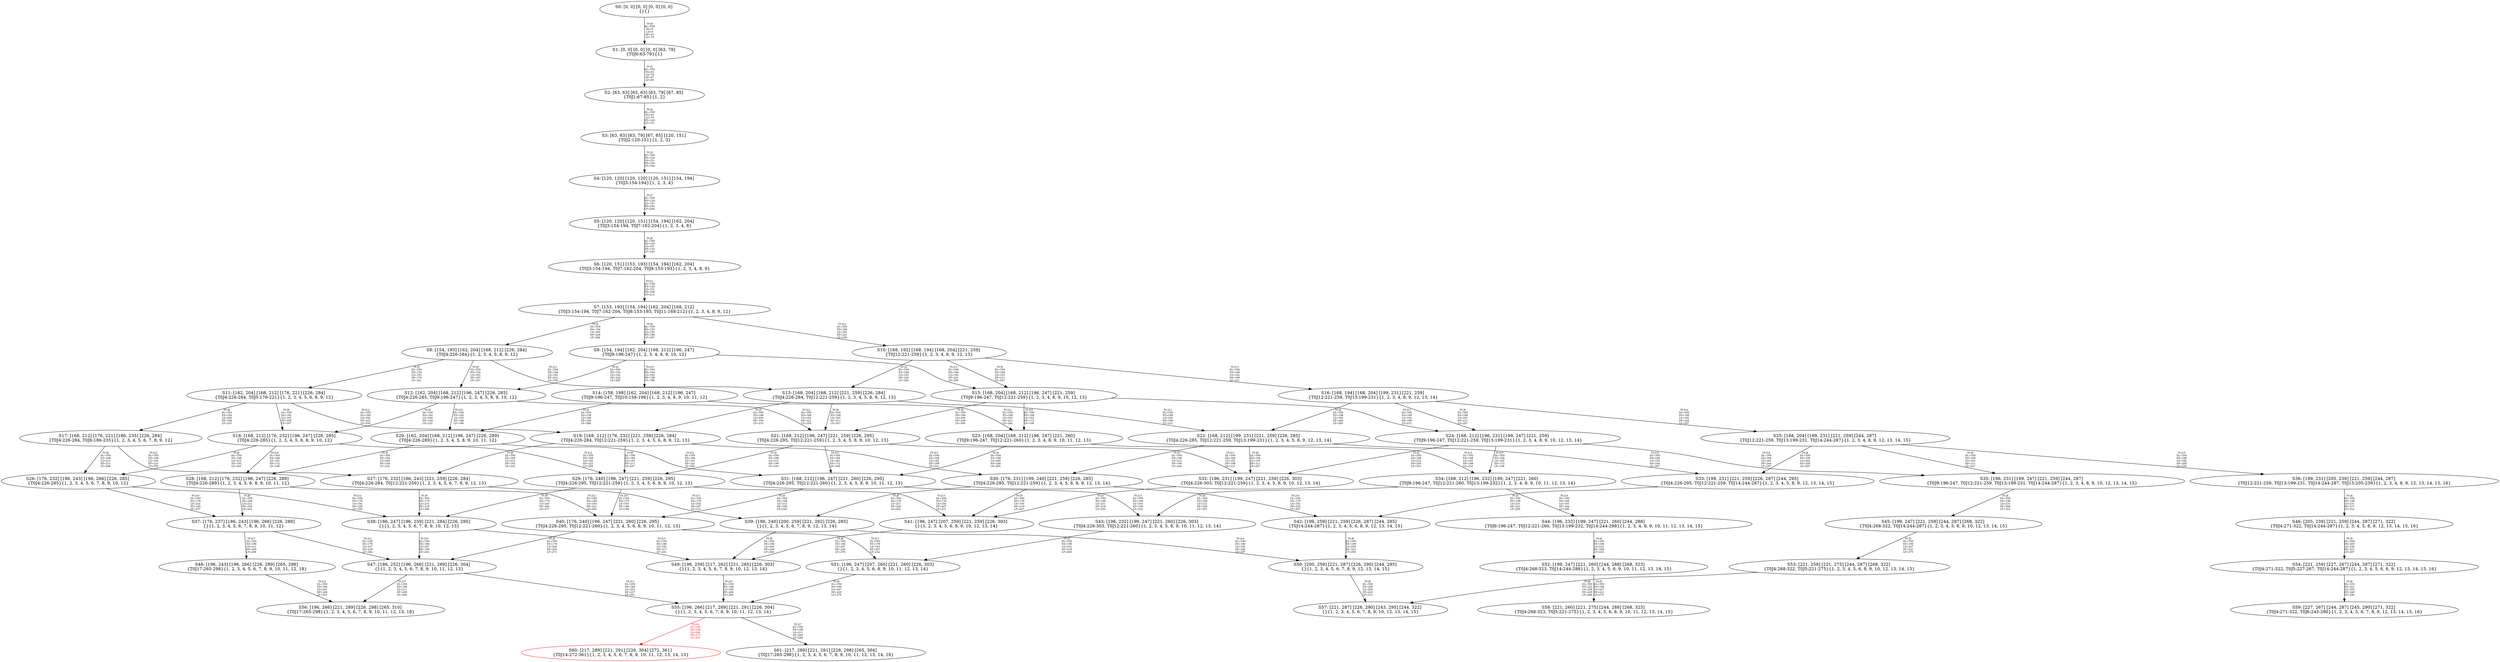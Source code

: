 digraph {
	S0[label="S0: [0, 0] [0, 0] [0, 0] [0, 0] \n{}{}"];
	S1[label="S1: [0, 0] [0, 0] [0, 0] [63, 79] \n{T0J0:63-79}{1}"];
	S2[label="S2: [63, 63] [63, 63] [63, 79] [67, 85] \n{T0J1:67-85}{1, 2}"];
	S3[label="S3: [63, 63] [63, 79] [67, 85] [120, 151] \n{T0J2:120-151}{1, 2, 3}"];
	S4[label="S4: [120, 120] [120, 120] [120, 151] [154, 194] \n{T0J3:154-194}{1, 2, 3, 4}"];
	S5[label="S5: [120, 120] [120, 151] [154, 194] [162, 204] \n{T0J3:154-194, T0J7:162-204}{1, 2, 3, 4, 8}"];
	S6[label="S6: [120, 151] [153, 193] [154, 194] [162, 204] \n{T0J3:154-194, T0J7:162-204, T0J8:153-193}{1, 2, 3, 4, 8, 9}"];
	S7[label="S7: [153, 193] [154, 194] [162, 204] [168, 212] \n{T0J3:154-194, T0J7:162-204, T0J8:153-193, T0J11:168-212}{1, 2, 3, 4, 8, 9, 12}"];
	S8[label="S8: [154, 193] [162, 204] [168, 212] [226, 284] \n{T0J4:226-284}{1, 2, 3, 4, 5, 8, 9, 12}"];
	S9[label="S9: [154, 194] [162, 204] [168, 212] [196, 247] \n{T0J9:196-247}{1, 2, 3, 4, 8, 9, 10, 12}"];
	S10[label="S10: [168, 192] [168, 194] [168, 204] [221, 259] \n{T0J12:221-259}{1, 2, 3, 4, 8, 9, 12, 13}"];
	S11[label="S11: [162, 204] [168, 212] [176, 221] [226, 284] \n{T0J4:226-284, T0J5:176-221}{1, 2, 3, 4, 5, 6, 8, 9, 12}"];
	S12[label="S12: [162, 204] [168, 212] [196, 247] [226, 285] \n{T0J4:226-285, T0J9:196-247}{1, 2, 3, 4, 5, 8, 9, 10, 12}"];
	S13[label="S13: [168, 204] [168, 212] [221, 259] [226, 284] \n{T0J4:226-284, T0J12:221-259}{1, 2, 3, 4, 5, 8, 9, 12, 13}"];
	S14[label="S14: [158, 198] [162, 204] [168, 212] [196, 247] \n{T0J9:196-247, T0J10:158-198}{1, 2, 3, 4, 8, 9, 10, 11, 12}"];
	S15[label="S15: [168, 204] [168, 212] [196, 247] [221, 259] \n{T0J9:196-247, T0J12:221-259}{1, 2, 3, 4, 8, 9, 10, 12, 13}"];
	S16[label="S16: [168, 194] [168, 204] [199, 231] [221, 259] \n{T0J12:221-259, T0J13:199-231}{1, 2, 3, 4, 8, 9, 12, 13, 14}"];
	S17[label="S17: [168, 212] [176, 221] [186, 235] [226, 284] \n{T0J4:226-284, T0J6:186-235}{1, 2, 3, 4, 5, 6, 7, 8, 9, 12}"];
	S18[label="S18: [168, 212] [176, 232] [196, 247] [226, 285] \n{T0J4:226-285}{1, 2, 3, 4, 5, 6, 8, 9, 10, 12}"];
	S19[label="S19: [168, 212] [176, 232] [221, 259] [226, 284] \n{T0J4:226-284, T0J12:221-259}{1, 2, 3, 4, 5, 6, 8, 9, 12, 13}"];
	S20[label="S20: [162, 204] [168, 212] [196, 247] [226, 289] \n{T0J4:226-289}{1, 2, 3, 4, 5, 8, 9, 10, 11, 12}"];
	S21[label="S21: [168, 212] [196, 247] [221, 259] [226, 295] \n{T0J4:226-295, T0J12:221-259}{1, 2, 3, 4, 5, 8, 9, 10, 12, 13}"];
	S22[label="S22: [168, 212] [199, 231] [221, 259] [226, 285] \n{T0J4:226-285, T0J12:221-259, T0J13:199-231}{1, 2, 3, 4, 5, 8, 9, 12, 13, 14}"];
	S23[label="S23: [168, 204] [168, 212] [196, 247] [221, 260] \n{T0J9:196-247, T0J12:221-260}{1, 2, 3, 4, 8, 9, 10, 11, 12, 13}"];
	S24[label="S24: [168, 212] [196, 231] [199, 247] [221, 259] \n{T0J9:196-247, T0J12:221-259, T0J13:199-231}{1, 2, 3, 4, 8, 9, 10, 12, 13, 14}"];
	S25[label="S25: [168, 204] [199, 231] [221, 259] [244, 287] \n{T0J12:221-259, T0J13:199-231, T0J14:244-287}{1, 2, 3, 4, 8, 9, 12, 13, 14, 15}"];
	S26[label="S26: [176, 232] [186, 243] [196, 266] [226, 285] \n{T0J4:226-285}{1, 2, 3, 4, 5, 6, 7, 8, 9, 10, 12}"];
	S27[label="S27: [176, 232] [186, 243] [221, 259] [226, 284] \n{T0J4:226-284, T0J12:221-259}{1, 2, 3, 4, 5, 6, 7, 8, 9, 12, 13}"];
	S28[label="S28: [168, 212] [176, 232] [196, 247] [226, 289] \n{T0J4:226-289}{1, 2, 3, 4, 5, 6, 8, 9, 10, 11, 12}"];
	S29[label="S29: [176, 240] [196, 247] [221, 259] [226, 295] \n{T0J4:226-295, T0J12:221-259}{1, 2, 3, 4, 5, 6, 8, 9, 10, 12, 13}"];
	S30[label="S30: [176, 231] [199, 240] [221, 259] [226, 285] \n{T0J4:226-285, T0J12:221-259}{1, 2, 3, 4, 5, 6, 8, 9, 12, 13, 14}"];
	S31[label="S31: [168, 212] [196, 247] [221, 260] [226, 295] \n{T0J4:226-295, T0J12:221-260}{1, 2, 3, 4, 5, 8, 9, 10, 11, 12, 13}"];
	S32[label="S32: [196, 231] [199, 247] [221, 259] [226, 303] \n{T0J4:226-303, T0J12:221-259}{1, 2, 3, 4, 5, 8, 9, 10, 12, 13, 14}"];
	S33[label="S33: [199, 231] [221, 259] [226, 287] [244, 295] \n{T0J4:226-295, T0J12:221-259, T0J14:244-287}{1, 2, 3, 4, 5, 8, 9, 12, 13, 14, 15}"];
	S34[label="S34: [168, 212] [196, 232] [199, 247] [221, 260] \n{T0J9:196-247, T0J12:221-260, T0J13:199-232}{1, 2, 3, 4, 8, 9, 10, 11, 12, 13, 14}"];
	S35[label="S35: [196, 231] [199, 247] [221, 259] [244, 287] \n{T0J9:196-247, T0J12:221-259, T0J13:199-231, T0J14:244-287}{1, 2, 3, 4, 8, 9, 10, 12, 13, 14, 15}"];
	S36[label="S36: [199, 231] [205, 239] [221, 259] [244, 287] \n{T0J12:221-259, T0J13:199-231, T0J14:244-287, T0J15:205-239}{1, 2, 3, 4, 8, 9, 12, 13, 14, 15, 16}"];
	S37[label="S37: [176, 237] [186, 243] [196, 266] [226, 289] \n{}{1, 2, 3, 4, 5, 6, 7, 8, 9, 10, 11, 12}"];
	S38[label="S38: [186, 247] [196, 259] [221, 284] [226, 295] \n{}{1, 2, 3, 4, 5, 6, 7, 8, 9, 10, 12, 13}"];
	S39[label="S39: [186, 240] [200, 259] [221, 262] [226, 285] \n{}{1, 2, 3, 4, 5, 6, 7, 8, 9, 12, 13, 14}"];
	S40[label="S40: [176, 240] [196, 247] [221, 260] [226, 295] \n{T0J4:226-295, T0J12:221-260}{1, 2, 3, 4, 5, 6, 8, 9, 10, 11, 12, 13}"];
	S41[label="S41: [196, 247] [207, 259] [221, 259] [226, 303] \n{}{1, 2, 3, 4, 5, 6, 8, 9, 10, 12, 13, 14}"];
	S42[label="S42: [199, 259] [221, 259] [226, 287] [244, 295] \n{T0J14:244-287}{1, 2, 3, 4, 5, 6, 8, 9, 12, 13, 14, 15}"];
	S43[label="S43: [196, 232] [199, 247] [221, 260] [226, 303] \n{T0J4:226-303, T0J12:221-260}{1, 2, 3, 4, 5, 8, 9, 10, 11, 12, 13, 14}"];
	S44[label="S44: [196, 232] [199, 247] [221, 260] [244, 288] \n{T0J9:196-247, T0J12:221-260, T0J13:199-232, T0J14:244-288}{1, 2, 3, 4, 8, 9, 10, 11, 12, 13, 14, 15}"];
	S45[label="S45: [199, 247] [221, 259] [244, 287] [268, 322] \n{T0J4:268-322, T0J14:244-287}{1, 2, 3, 4, 5, 8, 9, 10, 12, 13, 14, 15}"];
	S46[label="S46: [205, 239] [221, 259] [244, 287] [271, 322] \n{T0J4:271-322, T0J14:244-287}{1, 2, 3, 4, 5, 8, 9, 12, 13, 14, 15, 16}"];
	S47[label="S47: [186, 252] [196, 266] [221, 289] [226, 304] \n{}{1, 2, 3, 4, 5, 6, 7, 8, 9, 10, 11, 12, 13}"];
	S48[label="S48: [196, 243] [196, 266] [226, 289] [265, 298] \n{T0J17:265-298}{1, 2, 3, 4, 5, 6, 7, 8, 9, 10, 11, 12, 18}"];
	S49[label="S49: [196, 259] [217, 262] [221, 285] [226, 303] \n{}{1, 2, 3, 4, 5, 6, 7, 8, 9, 10, 12, 13, 14}"];
	S50[label="S50: [200, 259] [221, 287] [226, 290] [244, 295] \n{}{1, 2, 3, 4, 5, 6, 7, 8, 9, 12, 13, 14, 15}"];
	S51[label="S51: [196, 247] [207, 260] [221, 260] [226, 303] \n{}{1, 2, 3, 4, 5, 6, 8, 9, 10, 11, 12, 13, 14}"];
	S52[label="S52: [199, 247] [221, 260] [244, 288] [268, 323] \n{T0J4:268-323, T0J14:244-288}{1, 2, 3, 4, 5, 8, 9, 10, 11, 12, 13, 14, 15}"];
	S53[label="S53: [221, 259] [221, 275] [244, 287] [268, 322] \n{T0J4:268-322, T0J5:221-275}{1, 2, 3, 4, 5, 6, 8, 9, 10, 12, 13, 14, 15}"];
	S54[label="S54: [221, 259] [227, 267] [244, 287] [271, 322] \n{T0J4:271-322, T0J5:227-267, T0J14:244-287}{1, 2, 3, 4, 5, 6, 8, 9, 12, 13, 14, 15, 16}"];
	S55[label="S55: [196, 266] [217, 289] [221, 291] [226, 304] \n{}{1, 2, 3, 4, 5, 6, 7, 8, 9, 10, 11, 12, 13, 14}"];
	S56[label="S56: [196, 266] [221, 289] [226, 298] [265, 310] \n{T0J17:265-298}{1, 2, 3, 4, 5, 6, 7, 8, 9, 10, 11, 12, 13, 18}"];
	S57[label="S57: [221, 287] [226, 290] [243, 295] [244, 322] \n{}{1, 2, 3, 4, 5, 6, 7, 8, 9, 10, 12, 13, 14, 15}"];
	S58[label="S58: [221, 260] [221, 275] [244, 288] [268, 323] \n{T0J4:268-323, T0J5:221-275}{1, 2, 3, 4, 5, 6, 8, 9, 10, 11, 12, 13, 14, 15}"];
	S59[label="S59: [227, 267] [244, 287] [245, 290] [271, 322] \n{T0J4:271-322, T0J6:245-290}{1, 2, 3, 4, 5, 6, 7, 8, 9, 12, 13, 14, 15, 16}"];
	S60[label="S60: [217, 289] [221, 291] [226, 304] [272, 361] \n{T0J14:272-361}{1, 2, 3, 4, 5, 6, 7, 8, 9, 10, 11, 12, 13, 14, 15}"];
	S61[label="S61: [217, 289] [221, 291] [226, 298] [265, 304] \n{T0J17:265-298}{1, 2, 3, 4, 5, 6, 7, 8, 9, 10, 11, 12, 13, 14, 18}"];
	S0 -> S1[label="T0 J0\nDL=350\nES=0\nLS=0\nEF=63\nLF=79",fontsize=8];
	S1 -> S2[label="T0 J1\nDL=350\nES=63\nLS=79\nEF=67\nLF=85",fontsize=8];
	S2 -> S3[label="T0 J2\nDL=350\nES=63\nLS=79\nEF=120\nLF=151",fontsize=8];
	S3 -> S4[label="T0 J3\nDL=350\nES=120\nLS=151\nEF=154\nLF=194",fontsize=8];
	S4 -> S5[label="T0 J7\nDL=350\nES=120\nLS=151\nEF=162\nLF=204",fontsize=8];
	S5 -> S6[label="T0 J8\nDL=350\nES=120\nLS=151\nEF=153\nLF=193",fontsize=8];
	S6 -> S7[label="T0 J11\nDL=350\nES=120\nLS=151\nEF=168\nLF=212",fontsize=8];
	S7 -> S8[label="T0 J4\nDL=350\nES=154\nLS=193\nEF=226\nLF=284",fontsize=8];
	S7 -> S9[label="T0 J9\nDL=350\nES=153\nLS=193\nEF=196\nLF=247",fontsize=8];
	S7 -> S10[label="T0 J12\nDL=350\nES=168\nLS=192\nEF=221\nLF=259",fontsize=8];
	S8 -> S11[label="T0 J5\nDL=350\nES=154\nLS=193\nEF=176\nLF=221",fontsize=8];
	S8 -> S12[label="T0 J9\nDL=350\nES=154\nLS=193\nEF=197\nLF=247",fontsize=8];
	S8 -> S13[label="T0 J12\nDL=350\nES=168\nLS=192\nEF=221\nLF=259",fontsize=8];
	S9 -> S12[label="T0 J4\nDL=350\nES=154\nLS=194\nEF=226\nLF=285",fontsize=8];
	S9 -> S14[label="T0 J10\nDL=350\nES=154\nLS=193\nEF=158\nLF=198",fontsize=8];
	S9 -> S15[label="T0 J12\nDL=350\nES=168\nLS=192\nEF=221\nLF=259",fontsize=8];
	S10 -> S13[label="T0 J4\nDL=350\nES=168\nLS=193\nEF=240\nLF=284",fontsize=8];
	S10 -> S15[label="T0 J9\nDL=350\nES=168\nLS=193\nEF=211\nLF=247",fontsize=8];
	S10 -> S16[label="T0 J13\nDL=350\nES=168\nLS=192\nEF=199\nLF=231",fontsize=8];
	S11 -> S17[label="T0 J6\nDL=350\nES=162\nLS=204\nEF=186\nLF=235",fontsize=8];
	S11 -> S18[label="T0 J9\nDL=350\nES=162\nLS=193\nEF=205\nLF=247",fontsize=8];
	S11 -> S19[label="T0 J12\nDL=350\nES=168\nLS=192\nEF=221\nLF=259",fontsize=8];
	S12 -> S18[label="T0 J5\nDL=350\nES=162\nLS=204\nEF=184\nLF=232",fontsize=8];
	S12 -> S20[label="T0 J10\nDL=350\nES=162\nLS=193\nEF=166\nLF=198",fontsize=8];
	S12 -> S21[label="T0 J12\nDL=350\nES=168\nLS=192\nEF=221\nLF=259",fontsize=8];
	S13 -> S19[label="T0 J5\nDL=350\nES=168\nLS=204\nEF=190\nLF=232",fontsize=8];
	S13 -> S21[label="T0 J9\nDL=350\nES=168\nLS=193\nEF=211\nLF=247",fontsize=8];
	S13 -> S22[label="T0 J13\nDL=350\nES=168\nLS=192\nEF=199\nLF=231",fontsize=8];
	S14 -> S20[label="T0 J4\nDL=350\nES=158\nLS=198\nEF=230\nLF=289",fontsize=8];
	S14 -> S23[label="T0 J12\nDL=350\nES=168\nLS=193\nEF=221\nLF=260",fontsize=8];
	S15 -> S21[label="T0 J4\nDL=350\nES=168\nLS=204\nEF=240\nLF=295",fontsize=8];
	S15 -> S23[label="T0 J10\nDL=350\nES=168\nLS=193\nEF=172\nLF=198",fontsize=8];
	S15 -> S24[label="T0 J13\nDL=350\nES=168\nLS=192\nEF=199\nLF=231",fontsize=8];
	S16 -> S22[label="T0 J4\nDL=350\nES=168\nLS=194\nEF=240\nLF=285",fontsize=8];
	S16 -> S24[label="T0 J9\nDL=350\nES=168\nLS=193\nEF=211\nLF=247",fontsize=8];
	S16 -> S25[label="T0 J14\nDL=350\nES=168\nLS=192\nEF=244\nLF=287",fontsize=8];
	S17 -> S26[label="T0 J9\nDL=350\nES=168\nLS=212\nEF=211\nLF=266",fontsize=8];
	S17 -> S27[label="T0 J12\nDL=350\nES=168\nLS=192\nEF=221\nLF=259",fontsize=8];
	S18 -> S26[label="T0 J6\nDL=350\nES=168\nLS=212\nEF=192\nLF=243",fontsize=8];
	S18 -> S28[label="T0 J10\nDL=350\nES=168\nLS=193\nEF=172\nLF=198",fontsize=8];
	S18 -> S29[label="T0 J12\nDL=350\nES=168\nLS=192\nEF=221\nLF=259",fontsize=8];
	S19 -> S27[label="T0 J6\nDL=350\nES=168\nLS=212\nEF=192\nLF=243",fontsize=8];
	S19 -> S29[label="T0 J9\nDL=350\nES=168\nLS=193\nEF=211\nLF=247",fontsize=8];
	S19 -> S30[label="T0 J13\nDL=350\nES=168\nLS=192\nEF=199\nLF=231",fontsize=8];
	S20 -> S28[label="T0 J5\nDL=350\nES=162\nLS=204\nEF=184\nLF=232",fontsize=8];
	S20 -> S31[label="T0 J12\nDL=350\nES=168\nLS=193\nEF=221\nLF=260",fontsize=8];
	S21 -> S29[label="T0 J5\nDL=350\nES=168\nLS=212\nEF=190\nLF=240",fontsize=8];
	S21 -> S31[label="T0 J10\nDL=350\nES=168\nLS=193\nEF=172\nLF=198",fontsize=8];
	S21 -> S32[label="T0 J13\nDL=350\nES=168\nLS=192\nEF=199\nLF=231",fontsize=8];
	S22 -> S30[label="T0 J5\nDL=350\nES=168\nLS=212\nEF=190\nLF=240",fontsize=8];
	S22 -> S32[label="T0 J9\nDL=350\nES=168\nLS=193\nEF=211\nLF=247",fontsize=8];
	S22 -> S33[label="T0 J14\nDL=350\nES=168\nLS=192\nEF=244\nLF=287",fontsize=8];
	S23 -> S31[label="T0 J4\nDL=350\nES=168\nLS=204\nEF=240\nLF=295",fontsize=8];
	S23 -> S34[label="T0 J13\nDL=350\nES=168\nLS=193\nEF=199\nLF=232",fontsize=8];
	S24 -> S32[label="T0 J4\nDL=350\nES=168\nLS=212\nEF=240\nLF=303",fontsize=8];
	S24 -> S34[label="T0 J10\nDL=350\nES=168\nLS=193\nEF=172\nLF=198",fontsize=8];
	S24 -> S35[label="T0 J14\nDL=350\nES=168\nLS=192\nEF=244\nLF=287",fontsize=8];
	S25 -> S33[label="T0 J4\nDL=350\nES=168\nLS=204\nEF=240\nLF=295",fontsize=8];
	S25 -> S35[label="T0 J9\nDL=350\nES=168\nLS=193\nEF=211\nLF=247",fontsize=8];
	S25 -> S36[label="T0 J15\nDL=350\nES=168\nLS=192\nEF=205\nLF=239",fontsize=8];
	S26 -> S37[label="T0 J10\nDL=350\nES=176\nLS=232\nEF=180\nLF=237",fontsize=8];
	S26 -> S38[label="T0 J12\nDL=350\nES=176\nLS=192\nEF=229\nLF=259",fontsize=8];
	S27 -> S38[label="T0 J9\nDL=350\nES=176\nLS=232\nEF=219\nLF=286",fontsize=8];
	S27 -> S39[label="T0 J13\nDL=350\nES=176\nLS=192\nEF=207\nLF=231",fontsize=8];
	S28 -> S37[label="T0 J6\nDL=350\nES=168\nLS=212\nEF=192\nLF=243",fontsize=8];
	S28 -> S40[label="T0 J12\nDL=350\nES=168\nLS=193\nEF=221\nLF=260",fontsize=8];
	S29 -> S38[label="T0 J6\nDL=350\nES=176\nLS=240\nEF=200\nLF=271",fontsize=8];
	S29 -> S40[label="T0 J10\nDL=350\nES=176\nLS=193\nEF=180\nLF=198",fontsize=8];
	S29 -> S41[label="T0 J13\nDL=350\nES=176\nLS=192\nEF=207\nLF=231",fontsize=8];
	S30 -> S39[label="T0 J6\nDL=350\nES=176\nLS=231\nEF=200\nLF=262",fontsize=8];
	S30 -> S41[label="T0 J9\nDL=350\nES=176\nLS=193\nEF=219\nLF=247",fontsize=8];
	S30 -> S42[label="T0 J14\nDL=350\nES=176\nLS=192\nEF=252\nLF=287",fontsize=8];
	S31 -> S40[label="T0 J5\nDL=350\nES=168\nLS=212\nEF=190\nLF=240",fontsize=8];
	S31 -> S43[label="T0 J13\nDL=350\nES=168\nLS=193\nEF=199\nLF=232",fontsize=8];
	S32 -> S41[label="T0 J5\nDL=350\nES=196\nLS=231\nEF=218\nLF=259",fontsize=8];
	S33 -> S42[label="T0 J5\nDL=350\nES=199\nLS=231\nEF=221\nLF=259",fontsize=8];
	S34 -> S43[label="T0 J4\nDL=350\nES=168\nLS=212\nEF=240\nLF=303",fontsize=8];
	S34 -> S44[label="T0 J14\nDL=350\nES=168\nLS=193\nEF=244\nLF=288",fontsize=8];
	S35 -> S45[label="T0 J4\nDL=350\nES=196\nLS=231\nEF=268\nLF=322",fontsize=8];
	S36 -> S46[label="T0 J4\nDL=350\nES=199\nLS=231\nEF=271\nLF=322",fontsize=8];
	S37 -> S47[label="T0 J12\nDL=350\nES=176\nLS=237\nEF=229\nLF=304",fontsize=8];
	S37 -> S48[label="T0 J17\nDL=350\nES=196\nLS=211\nEF=265\nLF=298",fontsize=8];
	S38 -> S47[label="T0 J10\nDL=350\nES=186\nLS=247\nEF=190\nLF=252",fontsize=8];
	S38 -> S49[label="T0 J13\nDL=350\nES=186\nLS=192\nEF=217\nLF=231",fontsize=8];
	S39 -> S49[label="T0 J9\nDL=350\nES=186\nLS=240\nEF=229\nLF=294",fontsize=8];
	S39 -> S50[label="T0 J14\nDL=350\nES=186\nLS=192\nEF=262\nLF=287",fontsize=8];
	S40 -> S47[label="T0 J6\nDL=350\nES=176\nLS=240\nEF=200\nLF=271",fontsize=8];
	S40 -> S51[label="T0 J13\nDL=350\nES=176\nLS=193\nEF=207\nLF=232",fontsize=8];
	S41 -> S49[label="T0 J6\nDL=350\nES=196\nLS=247\nEF=220\nLF=278",fontsize=8];
	S42 -> S50[label="T0 J6\nDL=350\nES=199\nLS=259\nEF=223\nLF=290",fontsize=8];
	S43 -> S51[label="T0 J5\nDL=350\nES=196\nLS=232\nEF=218\nLF=260",fontsize=8];
	S44 -> S52[label="T0 J4\nDL=350\nES=196\nLS=232\nEF=268\nLF=323",fontsize=8];
	S45 -> S53[label="T0 J5\nDL=350\nES=199\nLS=247\nEF=221\nLF=275",fontsize=8];
	S46 -> S54[label="T0 J5\nDL=350\nES=205\nLS=239\nEF=227\nLF=267",fontsize=8];
	S47 -> S55[label="T0 J13\nDL=350\nES=186\nLS=252\nEF=217\nLF=291",fontsize=8];
	S47 -> S56[label="T0 J17\nDL=350\nES=196\nLS=211\nEF=265\nLF=298",fontsize=8];
	S48 -> S56[label="T0 J12\nDL=350\nES=196\nLS=243\nEF=249\nLF=310",fontsize=8];
	S49 -> S55[label="T0 J10\nDL=350\nES=196\nLS=259\nEF=200\nLF=264",fontsize=8];
	S50 -> S57[label="T0 J9\nDL=350\nES=200\nLS=259\nEF=243\nLF=313",fontsize=8];
	S51 -> S55[label="T0 J6\nDL=350\nES=196\nLS=247\nEF=220\nLF=278",fontsize=8];
	S52 -> S58[label="T0 J5\nDL=350\nES=199\nLS=247\nEF=221\nLF=275",fontsize=8];
	S53 -> S57[label="T0 J6\nDL=350\nES=221\nLS=259\nEF=245\nLF=290",fontsize=8];
	S54 -> S59[label="T0 J6\nDL=350\nES=221\nLS=259\nEF=245\nLF=290",fontsize=8];
	S55 -> S60[label="T0 J14\nDL=350\nES=196\nLS=266\nEF=272\nLF=361",color=Red,fontcolor=Red,fontsize=8];
S60[color=Red];
	S55 -> S61[label="T0 J17\nDL=350\nES=196\nLS=211\nEF=265\nLF=298",fontsize=8];
}
